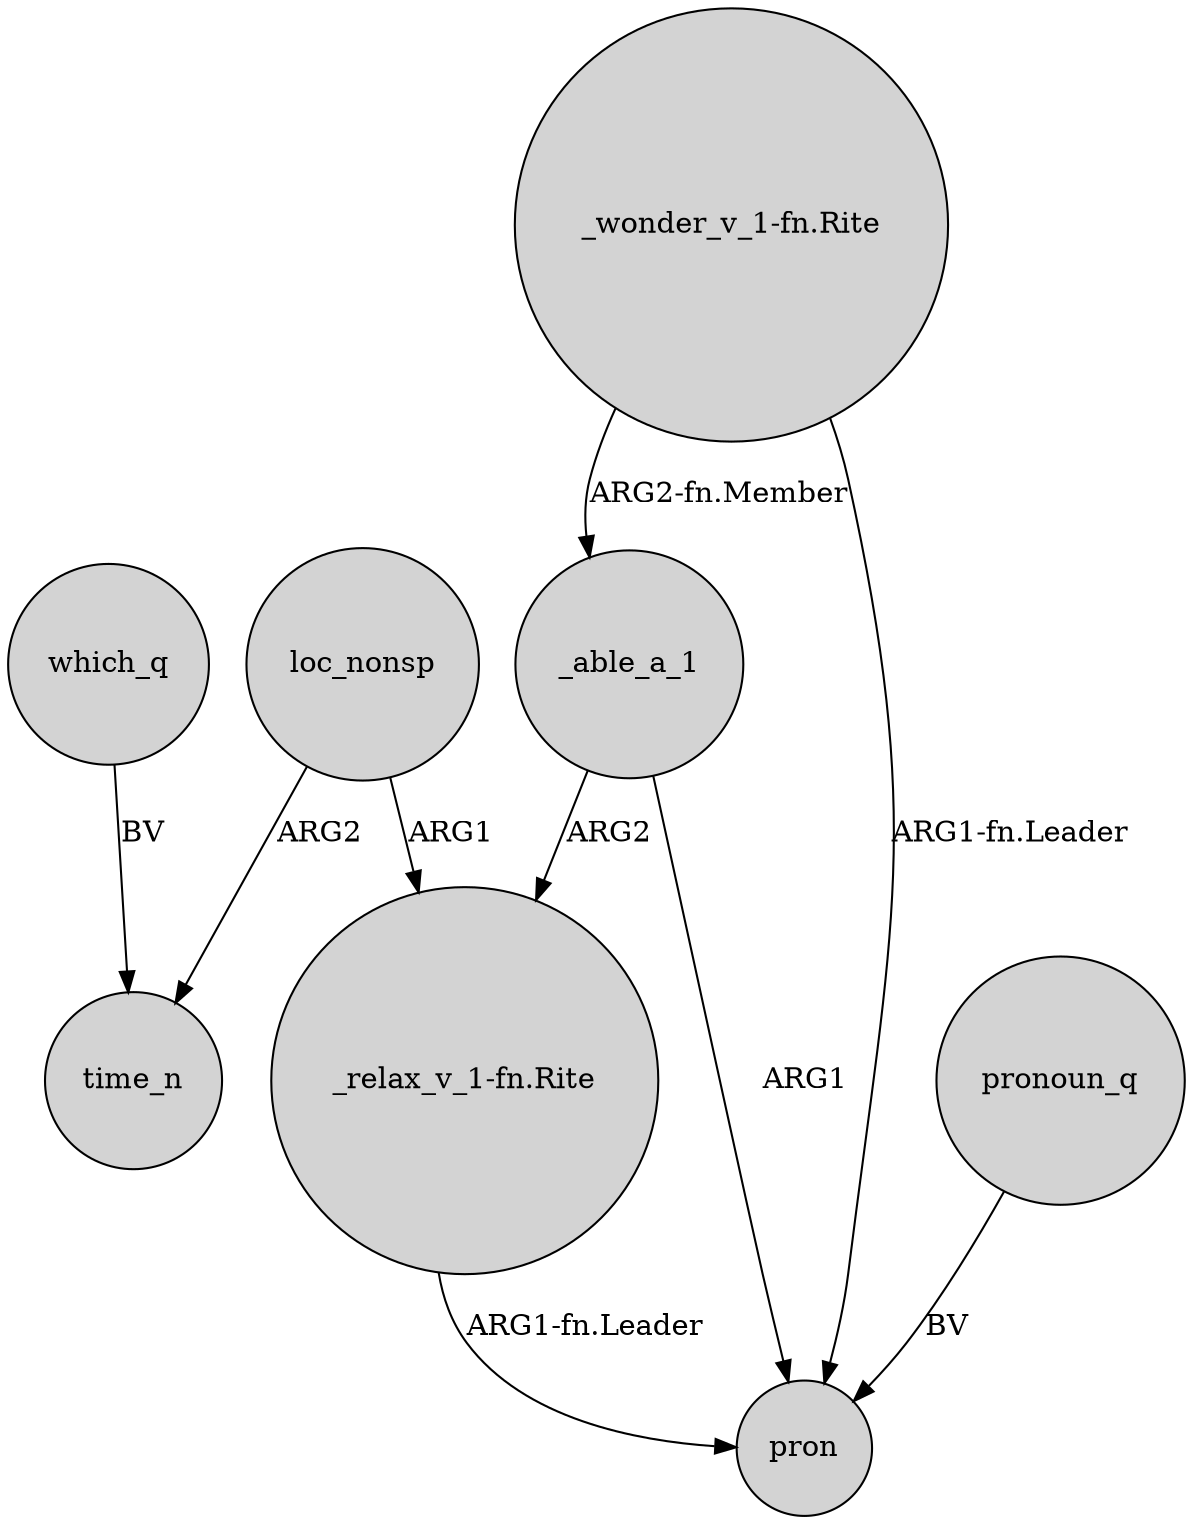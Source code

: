 digraph {
	node [shape=circle style=filled]
	loc_nonsp -> time_n [label=ARG2]
	_able_a_1 -> pron [label=ARG1]
	_able_a_1 -> "_relax_v_1-fn.Rite" [label=ARG2]
	"_wonder_v_1-fn.Rite" -> pron [label="ARG1-fn.Leader"]
	which_q -> time_n [label=BV]
	"_wonder_v_1-fn.Rite" -> _able_a_1 [label="ARG2-fn.Member"]
	"_relax_v_1-fn.Rite" -> pron [label="ARG1-fn.Leader"]
	pronoun_q -> pron [label=BV]
	loc_nonsp -> "_relax_v_1-fn.Rite" [label=ARG1]
}
